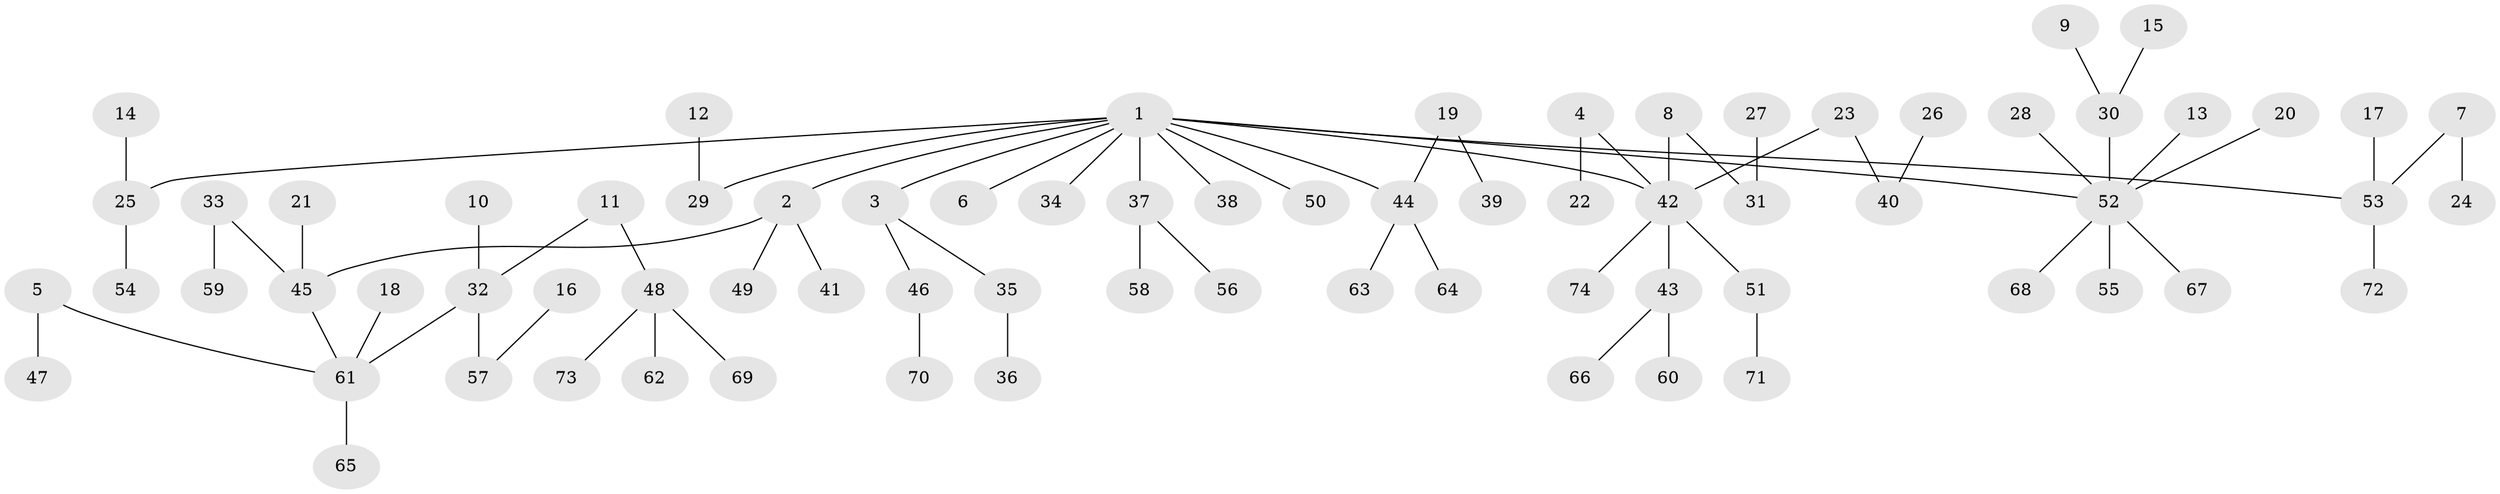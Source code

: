// original degree distribution, {8: 0.006802721088435374, 4: 0.04081632653061224, 6: 0.02040816326530612, 1: 0.4965986394557823, 2: 0.23809523809523808, 3: 0.16326530612244897, 7: 0.006802721088435374, 5: 0.027210884353741496}
// Generated by graph-tools (version 1.1) at 2025/26/03/09/25 03:26:27]
// undirected, 74 vertices, 73 edges
graph export_dot {
graph [start="1"]
  node [color=gray90,style=filled];
  1;
  2;
  3;
  4;
  5;
  6;
  7;
  8;
  9;
  10;
  11;
  12;
  13;
  14;
  15;
  16;
  17;
  18;
  19;
  20;
  21;
  22;
  23;
  24;
  25;
  26;
  27;
  28;
  29;
  30;
  31;
  32;
  33;
  34;
  35;
  36;
  37;
  38;
  39;
  40;
  41;
  42;
  43;
  44;
  45;
  46;
  47;
  48;
  49;
  50;
  51;
  52;
  53;
  54;
  55;
  56;
  57;
  58;
  59;
  60;
  61;
  62;
  63;
  64;
  65;
  66;
  67;
  68;
  69;
  70;
  71;
  72;
  73;
  74;
  1 -- 2 [weight=1.0];
  1 -- 3 [weight=1.0];
  1 -- 6 [weight=1.0];
  1 -- 25 [weight=1.0];
  1 -- 29 [weight=1.0];
  1 -- 34 [weight=1.0];
  1 -- 37 [weight=1.0];
  1 -- 38 [weight=1.0];
  1 -- 42 [weight=1.0];
  1 -- 44 [weight=1.0];
  1 -- 50 [weight=1.0];
  1 -- 52 [weight=1.0];
  1 -- 53 [weight=1.0];
  2 -- 41 [weight=1.0];
  2 -- 45 [weight=1.0];
  2 -- 49 [weight=1.0];
  3 -- 35 [weight=1.0];
  3 -- 46 [weight=1.0];
  4 -- 22 [weight=1.0];
  4 -- 42 [weight=1.0];
  5 -- 47 [weight=1.0];
  5 -- 61 [weight=1.0];
  7 -- 24 [weight=1.0];
  7 -- 53 [weight=1.0];
  8 -- 31 [weight=1.0];
  8 -- 42 [weight=1.0];
  9 -- 30 [weight=1.0];
  10 -- 32 [weight=1.0];
  11 -- 32 [weight=1.0];
  11 -- 48 [weight=1.0];
  12 -- 29 [weight=1.0];
  13 -- 52 [weight=1.0];
  14 -- 25 [weight=1.0];
  15 -- 30 [weight=1.0];
  16 -- 57 [weight=1.0];
  17 -- 53 [weight=1.0];
  18 -- 61 [weight=1.0];
  19 -- 39 [weight=1.0];
  19 -- 44 [weight=1.0];
  20 -- 52 [weight=1.0];
  21 -- 45 [weight=1.0];
  23 -- 40 [weight=1.0];
  23 -- 42 [weight=1.0];
  25 -- 54 [weight=1.0];
  26 -- 40 [weight=1.0];
  27 -- 31 [weight=1.0];
  28 -- 52 [weight=1.0];
  30 -- 52 [weight=1.0];
  32 -- 57 [weight=1.0];
  32 -- 61 [weight=1.0];
  33 -- 45 [weight=1.0];
  33 -- 59 [weight=1.0];
  35 -- 36 [weight=1.0];
  37 -- 56 [weight=1.0];
  37 -- 58 [weight=1.0];
  42 -- 43 [weight=1.0];
  42 -- 51 [weight=1.0];
  42 -- 74 [weight=1.0];
  43 -- 60 [weight=1.0];
  43 -- 66 [weight=1.0];
  44 -- 63 [weight=1.0];
  44 -- 64 [weight=1.0];
  45 -- 61 [weight=1.0];
  46 -- 70 [weight=1.0];
  48 -- 62 [weight=1.0];
  48 -- 69 [weight=1.0];
  48 -- 73 [weight=1.0];
  51 -- 71 [weight=1.0];
  52 -- 55 [weight=1.0];
  52 -- 67 [weight=1.0];
  52 -- 68 [weight=1.0];
  53 -- 72 [weight=1.0];
  61 -- 65 [weight=1.0];
}
